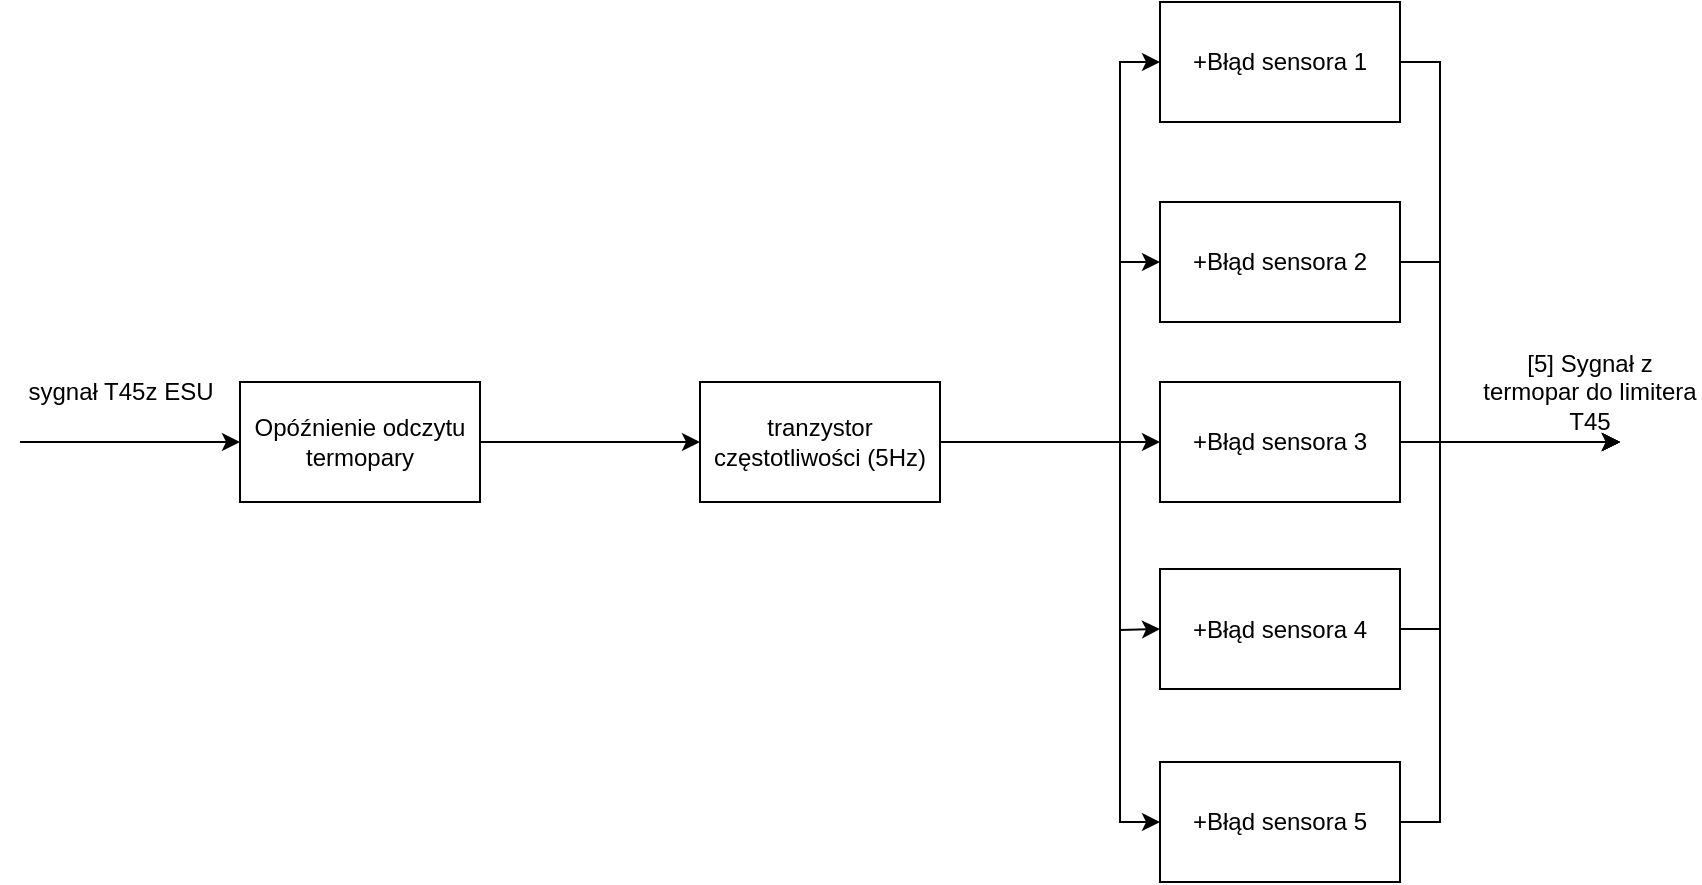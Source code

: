 <mxfile version="20.7.4" type="device"><diagram id="tS5JdI7sXG98TB9efp1-" name="Strona-1"><mxGraphModel dx="1434" dy="884" grid="1" gridSize="10" guides="1" tooltips="1" connect="1" arrows="1" fold="1" page="1" pageScale="1" pageWidth="1169" pageHeight="827" math="0" shadow="0"><root><mxCell id="0"/><mxCell id="1" parent="0"/><mxCell id="_c0k3y6xb8AEqt2eduq_-6" value="" style="endArrow=classic;html=1;rounded=0;entryX=0;entryY=0.5;entryDx=0;entryDy=0;" parent="1" edge="1"><mxGeometry width="50" height="50" relative="1" as="geometry"><mxPoint x="40" y="350" as="sourcePoint"/><mxPoint x="150" y="350" as="targetPoint"/></mxGeometry></mxCell><mxCell id="_c0k3y6xb8AEqt2eduq_-8" value="sygnał T45z ESU" style="text;html=1;align=center;verticalAlign=middle;resizable=0;points=[];autosize=1;strokeColor=none;fillColor=none;" parent="1" vertex="1"><mxGeometry x="30" y="310" width="120" height="30" as="geometry"/></mxCell><mxCell id="_c0k3y6xb8AEqt2eduq_-19" value="" style="edgeStyle=orthogonalEdgeStyle;rounded=0;orthogonalLoop=1;jettySize=auto;html=1;" parent="1" source="_c0k3y6xb8AEqt2eduq_-13" target="_c0k3y6xb8AEqt2eduq_-17" edge="1"><mxGeometry relative="1" as="geometry"><Array as="points"><mxPoint x="590" y="350"/><mxPoint x="590" y="160"/></Array></mxGeometry></mxCell><mxCell id="_c0k3y6xb8AEqt2eduq_-13" value="tranzystor częstotliwości (5Hz)" style="rounded=0;whiteSpace=wrap;html=1;" parent="1" vertex="1"><mxGeometry x="380" y="320" width="120" height="60" as="geometry"/></mxCell><mxCell id="_c0k3y6xb8AEqt2eduq_-16" value="" style="edgeStyle=orthogonalEdgeStyle;rounded=0;orthogonalLoop=1;jettySize=auto;html=1;" parent="1" source="_c0k3y6xb8AEqt2eduq_-14" target="_c0k3y6xb8AEqt2eduq_-13" edge="1"><mxGeometry relative="1" as="geometry"/></mxCell><mxCell id="_c0k3y6xb8AEqt2eduq_-14" value="Opóźnienie odczytu termopary" style="rounded=0;whiteSpace=wrap;html=1;" parent="1" vertex="1"><mxGeometry x="150" y="320" width="120" height="60" as="geometry"/></mxCell><mxCell id="_c0k3y6xb8AEqt2eduq_-30" style="edgeStyle=orthogonalEdgeStyle;rounded=0;orthogonalLoop=1;jettySize=auto;html=1;" parent="1" source="_c0k3y6xb8AEqt2eduq_-17" edge="1"><mxGeometry relative="1" as="geometry"><mxPoint x="840" y="350" as="targetPoint"/><Array as="points"><mxPoint x="750" y="160"/><mxPoint x="750" y="350"/></Array></mxGeometry></mxCell><mxCell id="_c0k3y6xb8AEqt2eduq_-17" value="+Błąd sensora 1" style="rounded=0;whiteSpace=wrap;html=1;" parent="1" vertex="1"><mxGeometry x="610" y="130" width="120" height="60" as="geometry"/></mxCell><mxCell id="_c0k3y6xb8AEqt2eduq_-31" style="edgeStyle=orthogonalEdgeStyle;rounded=0;orthogonalLoop=1;jettySize=auto;html=1;" parent="1" source="_c0k3y6xb8AEqt2eduq_-21" edge="1"><mxGeometry relative="1" as="geometry"><mxPoint x="840" y="350" as="targetPoint"/><Array as="points"><mxPoint x="750" y="260"/><mxPoint x="750" y="350"/></Array></mxGeometry></mxCell><mxCell id="_c0k3y6xb8AEqt2eduq_-21" value="+Błąd sensora 2" style="rounded=0;whiteSpace=wrap;html=1;" parent="1" vertex="1"><mxGeometry x="610" y="230" width="120" height="60" as="geometry"/></mxCell><mxCell id="_c0k3y6xb8AEqt2eduq_-32" style="edgeStyle=orthogonalEdgeStyle;rounded=0;orthogonalLoop=1;jettySize=auto;html=1;" parent="1" source="_c0k3y6xb8AEqt2eduq_-22" edge="1"><mxGeometry relative="1" as="geometry"><mxPoint x="840" y="350" as="targetPoint"/></mxGeometry></mxCell><mxCell id="_c0k3y6xb8AEqt2eduq_-22" value="+Błąd sensora 3" style="rounded=0;whiteSpace=wrap;html=1;" parent="1" vertex="1"><mxGeometry x="610" y="320" width="120" height="60" as="geometry"/></mxCell><mxCell id="_c0k3y6xb8AEqt2eduq_-33" style="edgeStyle=orthogonalEdgeStyle;rounded=0;orthogonalLoop=1;jettySize=auto;html=1;" parent="1" source="_c0k3y6xb8AEqt2eduq_-23" edge="1"><mxGeometry relative="1" as="geometry"><mxPoint x="840" y="350" as="targetPoint"/><Array as="points"><mxPoint x="750" y="444"/><mxPoint x="750" y="350"/></Array></mxGeometry></mxCell><mxCell id="_c0k3y6xb8AEqt2eduq_-23" value="+Błąd sensora 4" style="rounded=0;whiteSpace=wrap;html=1;" parent="1" vertex="1"><mxGeometry x="610" y="413.5" width="120" height="60" as="geometry"/></mxCell><mxCell id="_c0k3y6xb8AEqt2eduq_-37" style="edgeStyle=orthogonalEdgeStyle;rounded=0;orthogonalLoop=1;jettySize=auto;html=1;" parent="1" source="_c0k3y6xb8AEqt2eduq_-24" edge="1"><mxGeometry relative="1" as="geometry"><mxPoint x="840" y="350" as="targetPoint"/><Array as="points"><mxPoint x="750" y="540"/><mxPoint x="750" y="350"/></Array></mxGeometry></mxCell><mxCell id="_c0k3y6xb8AEqt2eduq_-24" value="+Błąd sensora 5" style="rounded=0;whiteSpace=wrap;html=1;" parent="1" vertex="1"><mxGeometry x="610" y="510" width="120" height="60" as="geometry"/></mxCell><mxCell id="_c0k3y6xb8AEqt2eduq_-26" value="" style="endArrow=classic;html=1;rounded=0;entryX=0;entryY=0.5;entryDx=0;entryDy=0;" parent="1" target="_c0k3y6xb8AEqt2eduq_-22" edge="1"><mxGeometry width="50" height="50" relative="1" as="geometry"><mxPoint x="590" y="350" as="sourcePoint"/><mxPoint x="610" y="390" as="targetPoint"/></mxGeometry></mxCell><mxCell id="_c0k3y6xb8AEqt2eduq_-27" value="" style="endArrow=classic;html=1;rounded=0;entryX=0;entryY=0.5;entryDx=0;entryDy=0;" parent="1" target="_c0k3y6xb8AEqt2eduq_-21" edge="1"><mxGeometry width="50" height="50" relative="1" as="geometry"><mxPoint x="590" y="260" as="sourcePoint"/><mxPoint x="530" y="220" as="targetPoint"/></mxGeometry></mxCell><mxCell id="_c0k3y6xb8AEqt2eduq_-28" value="" style="endArrow=classic;html=1;rounded=0;entryX=0;entryY=0.5;entryDx=0;entryDy=0;" parent="1" target="_c0k3y6xb8AEqt2eduq_-24" edge="1"><mxGeometry width="50" height="50" relative="1" as="geometry"><mxPoint x="590" y="350" as="sourcePoint"/><mxPoint x="450" y="470" as="targetPoint"/><Array as="points"><mxPoint x="590" y="540"/></Array></mxGeometry></mxCell><mxCell id="_c0k3y6xb8AEqt2eduq_-29" value="" style="endArrow=classic;html=1;rounded=0;entryX=0;entryY=0.5;entryDx=0;entryDy=0;" parent="1" target="_c0k3y6xb8AEqt2eduq_-23" edge="1"><mxGeometry width="50" height="50" relative="1" as="geometry"><mxPoint x="590" y="444" as="sourcePoint"/><mxPoint x="500" y="450" as="targetPoint"/></mxGeometry></mxCell><mxCell id="_c0k3y6xb8AEqt2eduq_-35" value="[5] Sygnał z termopar do limitera T45" style="text;html=1;strokeColor=none;fillColor=none;align=center;verticalAlign=middle;whiteSpace=wrap;rounded=0;" parent="1" vertex="1"><mxGeometry x="770" y="310" width="110" height="30" as="geometry"/></mxCell></root></mxGraphModel></diagram></mxfile>